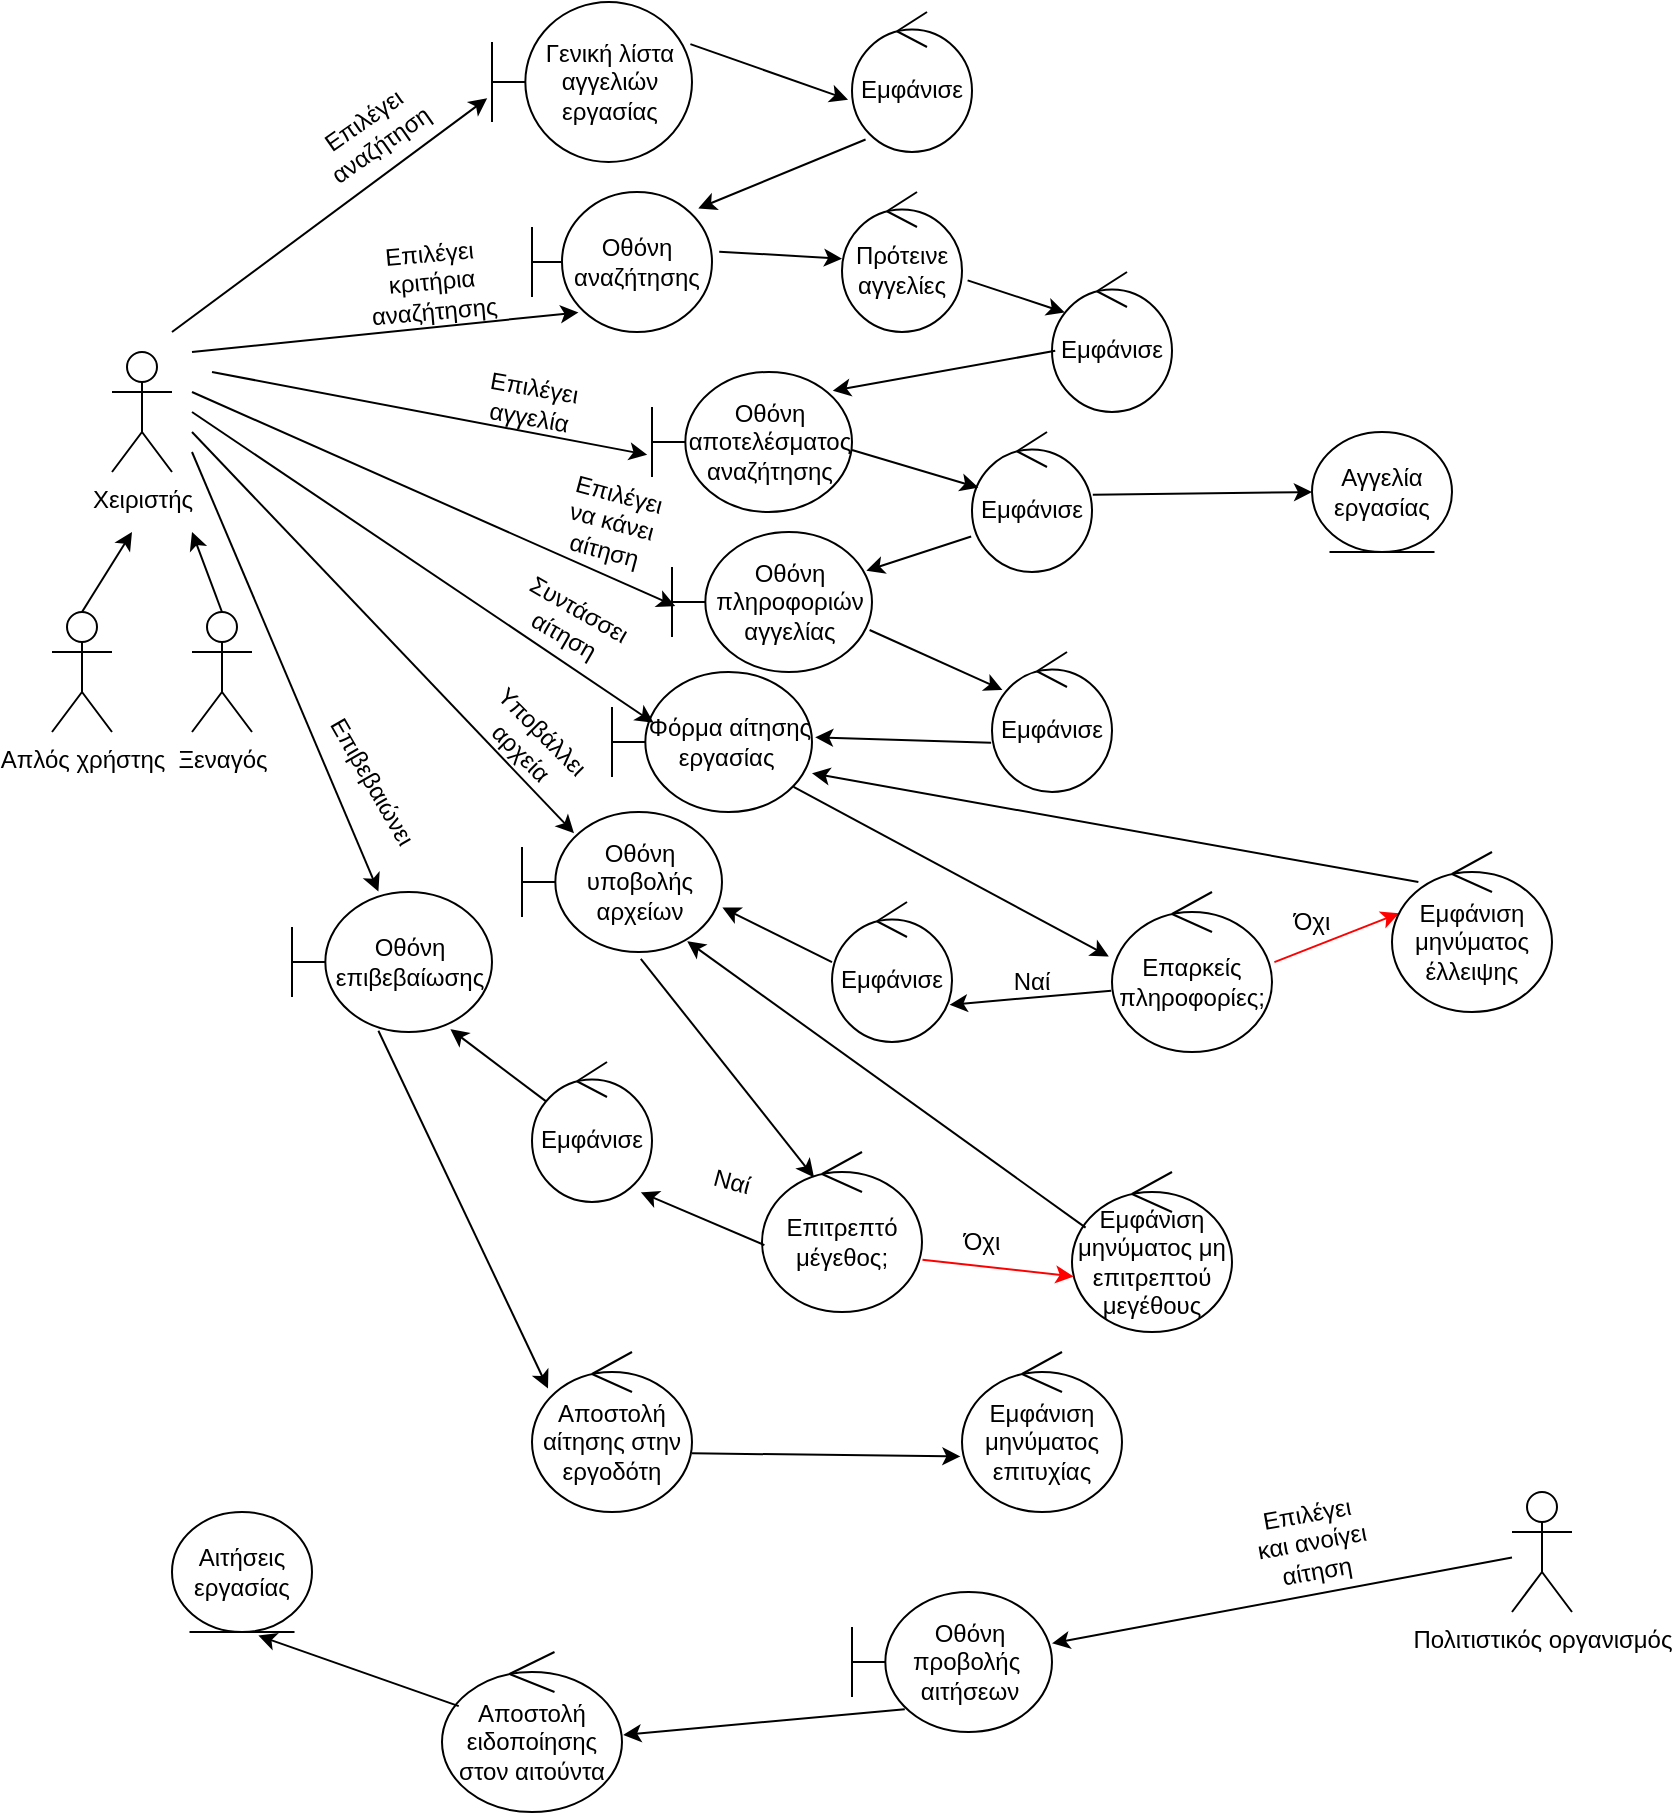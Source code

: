 <mxfile version="21.1.8" type="device">
  <diagram name="Page-1" id="0aiQ6ex3RMSGMbCF1up-">
    <mxGraphModel dx="1050" dy="549" grid="1" gridSize="10" guides="1" tooltips="1" connect="1" arrows="1" fold="1" page="1" pageScale="1" pageWidth="850" pageHeight="1100" math="0" shadow="0">
      <root>
        <mxCell id="0" />
        <mxCell id="1" parent="0" />
        <mxCell id="RaWvP45I63PbRP-h_8LK-1" value="Χειριστής" style="shape=umlActor;verticalLabelPosition=bottom;verticalAlign=top;html=1;" vertex="1" parent="1">
          <mxGeometry x="60" y="180" width="30" height="60" as="geometry" />
        </mxCell>
        <mxCell id="RaWvP45I63PbRP-h_8LK-2" value="Απλός χρήστης" style="shape=umlActor;verticalLabelPosition=bottom;verticalAlign=top;html=1;" vertex="1" parent="1">
          <mxGeometry x="30" y="310" width="30" height="60" as="geometry" />
        </mxCell>
        <mxCell id="RaWvP45I63PbRP-h_8LK-3" value="Ξεναγός" style="shape=umlActor;verticalLabelPosition=bottom;verticalAlign=top;html=1;" vertex="1" parent="1">
          <mxGeometry x="100" y="310" width="30" height="60" as="geometry" />
        </mxCell>
        <mxCell id="RaWvP45I63PbRP-h_8LK-8" value="" style="endArrow=classic;html=1;rounded=0;exitX=0.5;exitY=0;exitDx=0;exitDy=0;exitPerimeter=0;" edge="1" parent="1" source="RaWvP45I63PbRP-h_8LK-2">
          <mxGeometry width="50" height="50" relative="1" as="geometry">
            <mxPoint x="400" y="310" as="sourcePoint" />
            <mxPoint x="70" y="270" as="targetPoint" />
          </mxGeometry>
        </mxCell>
        <mxCell id="RaWvP45I63PbRP-h_8LK-9" value="" style="endArrow=classic;html=1;rounded=0;exitX=0.5;exitY=0;exitDx=0;exitDy=0;exitPerimeter=0;" edge="1" parent="1" source="RaWvP45I63PbRP-h_8LK-3">
          <mxGeometry width="50" height="50" relative="1" as="geometry">
            <mxPoint x="400" y="310" as="sourcePoint" />
            <mxPoint x="100" y="270" as="targetPoint" />
          </mxGeometry>
        </mxCell>
        <mxCell id="RaWvP45I63PbRP-h_8LK-10" value="Οθόνη αναζήτησης" style="shape=umlBoundary;whiteSpace=wrap;html=1;" vertex="1" parent="1">
          <mxGeometry x="270" y="100" width="90" height="70" as="geometry" />
        </mxCell>
        <mxCell id="RaWvP45I63PbRP-h_8LK-11" value="Γενική λίστα αγγελιών εργασίας" style="shape=umlBoundary;whiteSpace=wrap;html=1;" vertex="1" parent="1">
          <mxGeometry x="250" y="5" width="100" height="80" as="geometry" />
        </mxCell>
        <mxCell id="RaWvP45I63PbRP-h_8LK-12" value="" style="endArrow=classic;html=1;rounded=0;entryX=-0.024;entryY=0.602;entryDx=0;entryDy=0;entryPerimeter=0;" edge="1" parent="1" target="RaWvP45I63PbRP-h_8LK-11">
          <mxGeometry width="50" height="50" relative="1" as="geometry">
            <mxPoint x="90" y="170" as="sourcePoint" />
            <mxPoint x="450" y="250" as="targetPoint" />
          </mxGeometry>
        </mxCell>
        <mxCell id="RaWvP45I63PbRP-h_8LK-13" value="Επιλέγει αναζήτηση" style="text;html=1;strokeColor=none;fillColor=none;align=center;verticalAlign=middle;whiteSpace=wrap;rounded=0;rotation=-35;" vertex="1" parent="1">
          <mxGeometry x="160" y="55" width="60" height="30" as="geometry" />
        </mxCell>
        <mxCell id="RaWvP45I63PbRP-h_8LK-14" value="Εμφάνισε" style="ellipse;shape=umlControl;whiteSpace=wrap;html=1;" vertex="1" parent="1">
          <mxGeometry x="430" y="10" width="60" height="70" as="geometry" />
        </mxCell>
        <mxCell id="RaWvP45I63PbRP-h_8LK-15" value="" style="endArrow=classic;html=1;rounded=0;exitX=0.992;exitY=0.263;exitDx=0;exitDy=0;exitPerimeter=0;entryX=-0.033;entryY=0.626;entryDx=0;entryDy=0;entryPerimeter=0;" edge="1" parent="1" source="RaWvP45I63PbRP-h_8LK-11" target="RaWvP45I63PbRP-h_8LK-14">
          <mxGeometry width="50" height="50" relative="1" as="geometry">
            <mxPoint x="400" y="300" as="sourcePoint" />
            <mxPoint x="450" y="250" as="targetPoint" />
          </mxGeometry>
        </mxCell>
        <mxCell id="RaWvP45I63PbRP-h_8LK-16" value="" style="endArrow=classic;html=1;rounded=0;exitX=0.113;exitY=0.911;exitDx=0;exitDy=0;exitPerimeter=0;entryX=0.924;entryY=0.117;entryDx=0;entryDy=0;entryPerimeter=0;" edge="1" parent="1" source="RaWvP45I63PbRP-h_8LK-14" target="RaWvP45I63PbRP-h_8LK-10">
          <mxGeometry width="50" height="50" relative="1" as="geometry">
            <mxPoint x="400" y="300" as="sourcePoint" />
            <mxPoint x="450" y="250" as="targetPoint" />
          </mxGeometry>
        </mxCell>
        <mxCell id="RaWvP45I63PbRP-h_8LK-17" value="" style="endArrow=classic;html=1;rounded=0;entryX=0.258;entryY=0.86;entryDx=0;entryDy=0;entryPerimeter=0;" edge="1" parent="1" target="RaWvP45I63PbRP-h_8LK-10">
          <mxGeometry width="50" height="50" relative="1" as="geometry">
            <mxPoint x="100" y="180" as="sourcePoint" />
            <mxPoint x="450" y="250" as="targetPoint" />
          </mxGeometry>
        </mxCell>
        <mxCell id="RaWvP45I63PbRP-h_8LK-18" value="Επιλέγει κριτήρια αναζήτησης" style="text;html=1;strokeColor=none;fillColor=none;align=center;verticalAlign=middle;whiteSpace=wrap;rounded=0;rotation=-5;" vertex="1" parent="1">
          <mxGeometry x="190" y="130" width="60" height="30" as="geometry" />
        </mxCell>
        <mxCell id="RaWvP45I63PbRP-h_8LK-19" value="Πρότεινε αγγελίες" style="ellipse;shape=umlControl;whiteSpace=wrap;html=1;" vertex="1" parent="1">
          <mxGeometry x="425" y="100" width="60" height="70" as="geometry" />
        </mxCell>
        <mxCell id="RaWvP45I63PbRP-h_8LK-20" value="" style="endArrow=classic;html=1;rounded=0;exitX=1.04;exitY=0.426;exitDx=0;exitDy=0;exitPerimeter=0;" edge="1" parent="1" source="RaWvP45I63PbRP-h_8LK-10" target="RaWvP45I63PbRP-h_8LK-19">
          <mxGeometry width="50" height="50" relative="1" as="geometry">
            <mxPoint x="400" y="280" as="sourcePoint" />
            <mxPoint x="450" y="230" as="targetPoint" />
          </mxGeometry>
        </mxCell>
        <mxCell id="RaWvP45I63PbRP-h_8LK-21" value="Εμφάνισε" style="ellipse;shape=umlControl;whiteSpace=wrap;html=1;" vertex="1" parent="1">
          <mxGeometry x="530" y="140" width="60" height="70" as="geometry" />
        </mxCell>
        <mxCell id="RaWvP45I63PbRP-h_8LK-22" value="Οθόνη αποτελέσματος αναζήτησης" style="shape=umlBoundary;whiteSpace=wrap;html=1;" vertex="1" parent="1">
          <mxGeometry x="330" y="190" width="100" height="70" as="geometry" />
        </mxCell>
        <mxCell id="RaWvP45I63PbRP-h_8LK-23" value="" style="endArrow=classic;html=1;rounded=0;entryX=0.107;entryY=0.289;entryDx=0;entryDy=0;entryPerimeter=0;exitX=1.047;exitY=0.631;exitDx=0;exitDy=0;exitPerimeter=0;" edge="1" parent="1" source="RaWvP45I63PbRP-h_8LK-19" target="RaWvP45I63PbRP-h_8LK-21">
          <mxGeometry width="50" height="50" relative="1" as="geometry">
            <mxPoint x="400" y="270" as="sourcePoint" />
            <mxPoint x="450" y="220" as="targetPoint" />
          </mxGeometry>
        </mxCell>
        <mxCell id="RaWvP45I63PbRP-h_8LK-24" value="" style="endArrow=classic;html=1;rounded=0;entryX=-0.024;entryY=0.591;entryDx=0;entryDy=0;entryPerimeter=0;" edge="1" parent="1" target="RaWvP45I63PbRP-h_8LK-22">
          <mxGeometry width="50" height="50" relative="1" as="geometry">
            <mxPoint x="110" y="190" as="sourcePoint" />
            <mxPoint x="450" y="220" as="targetPoint" />
          </mxGeometry>
        </mxCell>
        <mxCell id="RaWvP45I63PbRP-h_8LK-25" value="Επιλέγει αγγελία" style="text;html=1;strokeColor=none;fillColor=none;align=center;verticalAlign=middle;whiteSpace=wrap;rounded=0;rotation=10;" vertex="1" parent="1">
          <mxGeometry x="240" y="190" width="60" height="30" as="geometry" />
        </mxCell>
        <mxCell id="RaWvP45I63PbRP-h_8LK-26" value="Εμφάνισε" style="ellipse;shape=umlControl;whiteSpace=wrap;html=1;" vertex="1" parent="1">
          <mxGeometry x="490" y="220" width="60" height="70" as="geometry" />
        </mxCell>
        <mxCell id="RaWvP45I63PbRP-h_8LK-27" value="" style="endArrow=classic;html=1;rounded=0;entryX=0.053;entryY=0.397;entryDx=0;entryDy=0;entryPerimeter=0;exitX=1;exitY=0.557;exitDx=0;exitDy=0;exitPerimeter=0;" edge="1" parent="1" source="RaWvP45I63PbRP-h_8LK-22" target="RaWvP45I63PbRP-h_8LK-26">
          <mxGeometry width="50" height="50" relative="1" as="geometry">
            <mxPoint x="400" y="260" as="sourcePoint" />
            <mxPoint x="450" y="210" as="targetPoint" />
          </mxGeometry>
        </mxCell>
        <mxCell id="RaWvP45I63PbRP-h_8LK-28" value="Οθόνη πληροφοριών αγγελίας" style="shape=umlBoundary;whiteSpace=wrap;html=1;" vertex="1" parent="1">
          <mxGeometry x="340" y="270" width="100" height="70" as="geometry" />
        </mxCell>
        <mxCell id="RaWvP45I63PbRP-h_8LK-29" value="" style="endArrow=classic;html=1;rounded=0;entryX=0.016;entryY=0.529;entryDx=0;entryDy=0;entryPerimeter=0;" edge="1" parent="1" target="RaWvP45I63PbRP-h_8LK-28">
          <mxGeometry width="50" height="50" relative="1" as="geometry">
            <mxPoint x="100" y="200" as="sourcePoint" />
            <mxPoint x="350" y="335" as="targetPoint" />
          </mxGeometry>
        </mxCell>
        <mxCell id="RaWvP45I63PbRP-h_8LK-30" value="Αγγελία εργασίας" style="ellipse;shape=umlEntity;whiteSpace=wrap;html=1;" vertex="1" parent="1">
          <mxGeometry x="660" y="220" width="70" height="60" as="geometry" />
        </mxCell>
        <mxCell id="RaWvP45I63PbRP-h_8LK-31" value="" style="endArrow=classic;html=1;rounded=0;entryX=0;entryY=0.5;entryDx=0;entryDy=0;exitX=1.007;exitY=0.449;exitDx=0;exitDy=0;exitPerimeter=0;" edge="1" parent="1" source="RaWvP45I63PbRP-h_8LK-26" target="RaWvP45I63PbRP-h_8LK-30">
          <mxGeometry width="50" height="50" relative="1" as="geometry">
            <mxPoint x="400" y="260" as="sourcePoint" />
            <mxPoint x="450" y="210" as="targetPoint" />
          </mxGeometry>
        </mxCell>
        <mxCell id="RaWvP45I63PbRP-h_8LK-32" value="" style="endArrow=classic;html=1;rounded=0;exitX=-0.007;exitY=0.746;exitDx=0;exitDy=0;exitPerimeter=0;entryX=0.972;entryY=0.277;entryDx=0;entryDy=0;entryPerimeter=0;" edge="1" parent="1" source="RaWvP45I63PbRP-h_8LK-26" target="RaWvP45I63PbRP-h_8LK-28">
          <mxGeometry width="50" height="50" relative="1" as="geometry">
            <mxPoint x="400" y="260" as="sourcePoint" />
            <mxPoint x="450" y="210" as="targetPoint" />
          </mxGeometry>
        </mxCell>
        <mxCell id="RaWvP45I63PbRP-h_8LK-33" value="Επιλέγει να κάνει αίτηση" style="text;html=1;strokeColor=none;fillColor=none;align=center;verticalAlign=middle;whiteSpace=wrap;rounded=0;rotation=15;" vertex="1" parent="1">
          <mxGeometry x="280" y="250" width="60" height="30" as="geometry" />
        </mxCell>
        <mxCell id="RaWvP45I63PbRP-h_8LK-34" value="Εμφάνισε" style="ellipse;shape=umlControl;whiteSpace=wrap;html=1;" vertex="1" parent="1">
          <mxGeometry x="500" y="330" width="60" height="70" as="geometry" />
        </mxCell>
        <mxCell id="RaWvP45I63PbRP-h_8LK-35" value="Φόρμα αίτησης εργασίας&amp;nbsp;" style="shape=umlBoundary;whiteSpace=wrap;html=1;" vertex="1" parent="1">
          <mxGeometry x="310" y="340" width="100" height="70" as="geometry" />
        </mxCell>
        <mxCell id="RaWvP45I63PbRP-h_8LK-36" value="" style="endArrow=classic;html=1;rounded=0;exitX=0.988;exitY=0.7;exitDx=0;exitDy=0;exitPerimeter=0;entryX=0.087;entryY=0.271;entryDx=0;entryDy=0;entryPerimeter=0;" edge="1" parent="1" source="RaWvP45I63PbRP-h_8LK-28" target="RaWvP45I63PbRP-h_8LK-34">
          <mxGeometry width="50" height="50" relative="1" as="geometry">
            <mxPoint x="400" y="240" as="sourcePoint" />
            <mxPoint x="450" y="190" as="targetPoint" />
          </mxGeometry>
        </mxCell>
        <mxCell id="RaWvP45I63PbRP-h_8LK-37" value="" style="endArrow=classic;html=1;rounded=0;exitX=-0.007;exitY=0.649;exitDx=0;exitDy=0;exitPerimeter=0;entryX=1.016;entryY=0.466;entryDx=0;entryDy=0;entryPerimeter=0;" edge="1" parent="1" source="RaWvP45I63PbRP-h_8LK-34" target="RaWvP45I63PbRP-h_8LK-35">
          <mxGeometry width="50" height="50" relative="1" as="geometry">
            <mxPoint x="400" y="240" as="sourcePoint" />
            <mxPoint x="450" y="190" as="targetPoint" />
          </mxGeometry>
        </mxCell>
        <mxCell id="RaWvP45I63PbRP-h_8LK-38" value="" style="endArrow=classic;html=1;rounded=0;entryX=0.208;entryY=0.363;entryDx=0;entryDy=0;entryPerimeter=0;" edge="1" parent="1" target="RaWvP45I63PbRP-h_8LK-35">
          <mxGeometry width="50" height="50" relative="1" as="geometry">
            <mxPoint x="100" y="210" as="sourcePoint" />
            <mxPoint x="450" y="190" as="targetPoint" />
            <Array as="points" />
          </mxGeometry>
        </mxCell>
        <mxCell id="RaWvP45I63PbRP-h_8LK-39" value="Συντάσσει αίτηση" style="text;html=1;strokeColor=none;fillColor=none;align=center;verticalAlign=middle;whiteSpace=wrap;rounded=0;rotation=30;" vertex="1" parent="1">
          <mxGeometry x="260" y="300" width="60" height="30" as="geometry" />
        </mxCell>
        <mxCell id="RaWvP45I63PbRP-h_8LK-41" value="Επαρκείς πληροφορίες;" style="ellipse;shape=umlControl;whiteSpace=wrap;html=1;" vertex="1" parent="1">
          <mxGeometry x="560" y="450" width="80" height="80" as="geometry" />
        </mxCell>
        <mxCell id="RaWvP45I63PbRP-h_8LK-42" value="" style="endArrow=classic;html=1;rounded=0;exitX=0.908;exitY=0.82;exitDx=0;exitDy=0;exitPerimeter=0;entryX=-0.02;entryY=0.403;entryDx=0;entryDy=0;entryPerimeter=0;" edge="1" parent="1" source="RaWvP45I63PbRP-h_8LK-35" target="RaWvP45I63PbRP-h_8LK-41">
          <mxGeometry width="50" height="50" relative="1" as="geometry">
            <mxPoint x="400" y="370" as="sourcePoint" />
            <mxPoint x="450" y="320" as="targetPoint" />
          </mxGeometry>
        </mxCell>
        <mxCell id="RaWvP45I63PbRP-h_8LK-43" value="" style="endArrow=classic;html=1;rounded=0;exitX=-0.005;exitY=0.617;exitDx=0;exitDy=0;exitPerimeter=0;entryX=0.98;entryY=0.734;entryDx=0;entryDy=0;entryPerimeter=0;" edge="1" parent="1" source="RaWvP45I63PbRP-h_8LK-41" target="RaWvP45I63PbRP-h_8LK-44">
          <mxGeometry width="50" height="50" relative="1" as="geometry">
            <mxPoint x="400" y="370" as="sourcePoint" />
            <mxPoint x="420" y="550" as="targetPoint" />
          </mxGeometry>
        </mxCell>
        <mxCell id="RaWvP45I63PbRP-h_8LK-44" value="Εμφάνισε" style="ellipse;shape=umlControl;whiteSpace=wrap;html=1;" vertex="1" parent="1">
          <mxGeometry x="420" y="455" width="60" height="70" as="geometry" />
        </mxCell>
        <mxCell id="RaWvP45I63PbRP-h_8LK-45" value="" style="endArrow=classic;html=1;rounded=0;exitX=0.027;exitY=0.563;exitDx=0;exitDy=0;exitPerimeter=0;entryX=0.904;entryY=0.134;entryDx=0;entryDy=0;entryPerimeter=0;" edge="1" parent="1" source="RaWvP45I63PbRP-h_8LK-21" target="RaWvP45I63PbRP-h_8LK-22">
          <mxGeometry width="50" height="50" relative="1" as="geometry">
            <mxPoint x="400" y="280" as="sourcePoint" />
            <mxPoint x="450" y="230" as="targetPoint" />
          </mxGeometry>
        </mxCell>
        <mxCell id="RaWvP45I63PbRP-h_8LK-46" value="Ναί" style="text;html=1;strokeColor=none;fillColor=none;align=center;verticalAlign=middle;whiteSpace=wrap;rounded=0;" vertex="1" parent="1">
          <mxGeometry x="490" y="480" width="60" height="30" as="geometry" />
        </mxCell>
        <mxCell id="RaWvP45I63PbRP-h_8LK-48" value="Οθόνη υποβολής αρχείων" style="shape=umlBoundary;whiteSpace=wrap;html=1;" vertex="1" parent="1">
          <mxGeometry x="265" y="410" width="100" height="70" as="geometry" />
        </mxCell>
        <mxCell id="RaWvP45I63PbRP-h_8LK-49" value="" style="endArrow=classic;html=1;rounded=0;entryX=0.26;entryY=0.151;entryDx=0;entryDy=0;entryPerimeter=0;" edge="1" parent="1" target="RaWvP45I63PbRP-h_8LK-48">
          <mxGeometry width="50" height="50" relative="1" as="geometry">
            <mxPoint x="100" y="220" as="sourcePoint" />
            <mxPoint x="450" y="330" as="targetPoint" />
          </mxGeometry>
        </mxCell>
        <mxCell id="RaWvP45I63PbRP-h_8LK-50" value="Υποβάλλει αρχεία" style="text;html=1;strokeColor=none;fillColor=none;align=center;verticalAlign=middle;whiteSpace=wrap;rounded=0;rotation=45;" vertex="1" parent="1">
          <mxGeometry x="240" y="360" width="60" height="30" as="geometry" />
        </mxCell>
        <mxCell id="RaWvP45I63PbRP-h_8LK-51" value="" style="endArrow=classic;html=1;rounded=0;exitX=0;exitY=0.429;exitDx=0;exitDy=0;exitPerimeter=0;entryX=1.002;entryY=0.683;entryDx=0;entryDy=0;entryPerimeter=0;" edge="1" parent="1" source="RaWvP45I63PbRP-h_8LK-44" target="RaWvP45I63PbRP-h_8LK-48">
          <mxGeometry width="50" height="50" relative="1" as="geometry">
            <mxPoint x="400" y="370" as="sourcePoint" />
            <mxPoint x="360" y="450" as="targetPoint" />
          </mxGeometry>
        </mxCell>
        <mxCell id="RaWvP45I63PbRP-h_8LK-52" value="Επιτρεπτό μέγεθος;" style="ellipse;shape=umlControl;whiteSpace=wrap;html=1;" vertex="1" parent="1">
          <mxGeometry x="385" y="580" width="80" height="80" as="geometry" />
        </mxCell>
        <mxCell id="RaWvP45I63PbRP-h_8LK-53" value="" style="endArrow=classic;html=1;rounded=0;exitX=0.594;exitY=1.049;exitDx=0;exitDy=0;exitPerimeter=0;entryX=0.325;entryY=0.158;entryDx=0;entryDy=0;entryPerimeter=0;" edge="1" parent="1" source="RaWvP45I63PbRP-h_8LK-48" target="RaWvP45I63PbRP-h_8LK-52">
          <mxGeometry width="50" height="50" relative="1" as="geometry">
            <mxPoint x="400" y="390" as="sourcePoint" />
            <mxPoint x="450" y="340" as="targetPoint" />
          </mxGeometry>
        </mxCell>
        <mxCell id="RaWvP45I63PbRP-h_8LK-55" value="Οθόνη επιβεβαίωσης" style="shape=umlBoundary;whiteSpace=wrap;html=1;" vertex="1" parent="1">
          <mxGeometry x="150" y="450" width="100" height="70" as="geometry" />
        </mxCell>
        <mxCell id="RaWvP45I63PbRP-h_8LK-56" value="Εμφάνισε" style="ellipse;shape=umlControl;whiteSpace=wrap;html=1;" vertex="1" parent="1">
          <mxGeometry x="270" y="535" width="60" height="70" as="geometry" />
        </mxCell>
        <mxCell id="RaWvP45I63PbRP-h_8LK-57" value="" style="endArrow=classic;html=1;rounded=0;exitX=0.015;exitY=0.582;exitDx=0;exitDy=0;exitPerimeter=0;entryX=0.907;entryY=0.931;entryDx=0;entryDy=0;entryPerimeter=0;" edge="1" parent="1" source="RaWvP45I63PbRP-h_8LK-52" target="RaWvP45I63PbRP-h_8LK-56">
          <mxGeometry width="50" height="50" relative="1" as="geometry">
            <mxPoint x="400" y="400" as="sourcePoint" />
            <mxPoint x="450" y="350" as="targetPoint" />
          </mxGeometry>
        </mxCell>
        <mxCell id="RaWvP45I63PbRP-h_8LK-58" value="Ναί" style="text;html=1;strokeColor=none;fillColor=none;align=center;verticalAlign=middle;whiteSpace=wrap;rounded=0;rotation=15;" vertex="1" parent="1">
          <mxGeometry x="340" y="580" width="60" height="30" as="geometry" />
        </mxCell>
        <mxCell id="RaWvP45I63PbRP-h_8LK-59" value="" style="endArrow=classic;html=1;rounded=0;exitX=0.12;exitY=0.283;exitDx=0;exitDy=0;exitPerimeter=0;entryX=0.792;entryY=0.98;entryDx=0;entryDy=0;entryPerimeter=0;" edge="1" parent="1" source="RaWvP45I63PbRP-h_8LK-56" target="RaWvP45I63PbRP-h_8LK-55">
          <mxGeometry width="50" height="50" relative="1" as="geometry">
            <mxPoint x="400" y="400" as="sourcePoint" />
            <mxPoint x="450" y="350" as="targetPoint" />
          </mxGeometry>
        </mxCell>
        <mxCell id="RaWvP45I63PbRP-h_8LK-60" value="" style="endArrow=classic;html=1;rounded=0;entryX=0.432;entryY=-0.003;entryDx=0;entryDy=0;entryPerimeter=0;" edge="1" parent="1" target="RaWvP45I63PbRP-h_8LK-55">
          <mxGeometry width="50" height="50" relative="1" as="geometry">
            <mxPoint x="100" y="230" as="sourcePoint" />
            <mxPoint x="450" y="350" as="targetPoint" />
          </mxGeometry>
        </mxCell>
        <mxCell id="RaWvP45I63PbRP-h_8LK-61" value="Επιβεβαιώνει" style="text;html=1;strokeColor=none;fillColor=none;align=center;verticalAlign=middle;whiteSpace=wrap;rounded=0;rotation=60;" vertex="1" parent="1">
          <mxGeometry x="160" y="380" width="60" height="30" as="geometry" />
        </mxCell>
        <mxCell id="RaWvP45I63PbRP-h_8LK-62" value="Αποστολή αίτησης στην εργοδότη" style="ellipse;shape=umlControl;whiteSpace=wrap;html=1;" vertex="1" parent="1">
          <mxGeometry x="270" y="680" width="80" height="80" as="geometry" />
        </mxCell>
        <mxCell id="RaWvP45I63PbRP-h_8LK-63" value="" style="endArrow=classic;html=1;rounded=0;exitX=0.432;exitY=0.991;exitDx=0;exitDy=0;exitPerimeter=0;entryX=0.1;entryY=0.228;entryDx=0;entryDy=0;entryPerimeter=0;" edge="1" parent="1" source="RaWvP45I63PbRP-h_8LK-55" target="RaWvP45I63PbRP-h_8LK-62">
          <mxGeometry width="50" height="50" relative="1" as="geometry">
            <mxPoint x="400" y="540" as="sourcePoint" />
            <mxPoint x="450" y="490" as="targetPoint" />
          </mxGeometry>
        </mxCell>
        <mxCell id="RaWvP45I63PbRP-h_8LK-64" value="Εμφάνιση μηνύματος επιτυχίας" style="ellipse;shape=umlControl;whiteSpace=wrap;html=1;" vertex="1" parent="1">
          <mxGeometry x="485" y="680" width="80" height="80" as="geometry" />
        </mxCell>
        <mxCell id="RaWvP45I63PbRP-h_8LK-65" value="" style="endArrow=classic;html=1;rounded=0;exitX=1;exitY=0.633;exitDx=0;exitDy=0;exitPerimeter=0;entryX=-0.01;entryY=0.653;entryDx=0;entryDy=0;entryPerimeter=0;" edge="1" parent="1" source="RaWvP45I63PbRP-h_8LK-62" target="RaWvP45I63PbRP-h_8LK-64">
          <mxGeometry width="50" height="50" relative="1" as="geometry">
            <mxPoint x="400" y="540" as="sourcePoint" />
            <mxPoint x="450" y="490" as="targetPoint" />
          </mxGeometry>
        </mxCell>
        <mxCell id="RaWvP45I63PbRP-h_8LK-66" value="" style="endArrow=classic;html=1;rounded=0;entryX=0.045;entryY=0.383;entryDx=0;entryDy=0;entryPerimeter=0;exitX=1.015;exitY=0.438;exitDx=0;exitDy=0;exitPerimeter=0;strokeColor=#FF0000;" edge="1" parent="1" source="RaWvP45I63PbRP-h_8LK-41" target="RaWvP45I63PbRP-h_8LK-67">
          <mxGeometry width="50" height="50" relative="1" as="geometry">
            <mxPoint x="400" y="480" as="sourcePoint" />
            <mxPoint x="450" y="430" as="targetPoint" />
          </mxGeometry>
        </mxCell>
        <mxCell id="RaWvP45I63PbRP-h_8LK-67" value="Εμφάνιση μηνύματος έλλειψης" style="ellipse;shape=umlControl;whiteSpace=wrap;html=1;" vertex="1" parent="1">
          <mxGeometry x="700" y="430" width="80" height="80" as="geometry" />
        </mxCell>
        <mxCell id="RaWvP45I63PbRP-h_8LK-68" value="Όχι" style="text;html=1;strokeColor=none;fillColor=none;align=center;verticalAlign=middle;whiteSpace=wrap;rounded=0;" vertex="1" parent="1">
          <mxGeometry x="630" y="450" width="60" height="30" as="geometry" />
        </mxCell>
        <mxCell id="RaWvP45I63PbRP-h_8LK-69" value="" style="endArrow=classic;html=1;rounded=0;exitX=0.165;exitY=0.188;exitDx=0;exitDy=0;exitPerimeter=0;entryX=1;entryY=0.723;entryDx=0;entryDy=0;entryPerimeter=0;" edge="1" parent="1" source="RaWvP45I63PbRP-h_8LK-67" target="RaWvP45I63PbRP-h_8LK-35">
          <mxGeometry width="50" height="50" relative="1" as="geometry">
            <mxPoint x="400" y="470" as="sourcePoint" />
            <mxPoint x="450" y="420" as="targetPoint" />
          </mxGeometry>
        </mxCell>
        <mxCell id="RaWvP45I63PbRP-h_8LK-70" value="Εμφάνιση μηνύματος μη επιτρεπτού μεγέθους" style="ellipse;shape=umlControl;whiteSpace=wrap;html=1;" vertex="1" parent="1">
          <mxGeometry x="540" y="590" width="80" height="80" as="geometry" />
        </mxCell>
        <mxCell id="RaWvP45I63PbRP-h_8LK-71" value="" style="endArrow=classic;html=1;rounded=0;entryX=0.01;entryY=0.653;entryDx=0;entryDy=0;entryPerimeter=0;exitX=1.003;exitY=0.673;exitDx=0;exitDy=0;exitPerimeter=0;strokeColor=#FF0000;" edge="1" parent="1" source="RaWvP45I63PbRP-h_8LK-52" target="RaWvP45I63PbRP-h_8LK-70">
          <mxGeometry width="50" height="50" relative="1" as="geometry">
            <mxPoint x="400" y="550" as="sourcePoint" />
            <mxPoint x="450" y="500" as="targetPoint" />
          </mxGeometry>
        </mxCell>
        <mxCell id="RaWvP45I63PbRP-h_8LK-72" value="" style="endArrow=classic;html=1;rounded=0;exitX=0.085;exitY=0.348;exitDx=0;exitDy=0;exitPerimeter=0;entryX=0.826;entryY=0.923;entryDx=0;entryDy=0;entryPerimeter=0;" edge="1" parent="1" source="RaWvP45I63PbRP-h_8LK-70" target="RaWvP45I63PbRP-h_8LK-48">
          <mxGeometry width="50" height="50" relative="1" as="geometry">
            <mxPoint x="400" y="550" as="sourcePoint" />
            <mxPoint x="450" y="500" as="targetPoint" />
          </mxGeometry>
        </mxCell>
        <mxCell id="RaWvP45I63PbRP-h_8LK-73" value="Πολιτιστικός οργανισμός" style="shape=umlActor;verticalLabelPosition=bottom;verticalAlign=top;html=1;" vertex="1" parent="1">
          <mxGeometry x="760" y="750" width="30" height="60" as="geometry" />
        </mxCell>
        <mxCell id="RaWvP45I63PbRP-h_8LK-74" value="Οθόνη προβολής&amp;nbsp; αιτήσεων" style="shape=umlBoundary;whiteSpace=wrap;html=1;" vertex="1" parent="1">
          <mxGeometry x="430" y="800" width="100" height="70" as="geometry" />
        </mxCell>
        <mxCell id="RaWvP45I63PbRP-h_8LK-75" value="" style="endArrow=classic;html=1;rounded=0;" edge="1" parent="1" source="RaWvP45I63PbRP-h_8LK-73" target="RaWvP45I63PbRP-h_8LK-74">
          <mxGeometry width="50" height="50" relative="1" as="geometry">
            <mxPoint x="510" y="760" as="sourcePoint" />
            <mxPoint x="560" y="710" as="targetPoint" />
          </mxGeometry>
        </mxCell>
        <mxCell id="RaWvP45I63PbRP-h_8LK-76" value="Επιλέγει και ανοίγει αίτηση" style="text;html=1;strokeColor=none;fillColor=none;align=center;verticalAlign=middle;whiteSpace=wrap;rounded=0;rotation=-10;" vertex="1" parent="1">
          <mxGeometry x="630" y="760" width="60" height="30" as="geometry" />
        </mxCell>
        <mxCell id="RaWvP45I63PbRP-h_8LK-77" value="Αποστολή ειδοποίησης στον αιτούντα" style="ellipse;shape=umlControl;whiteSpace=wrap;html=1;" vertex="1" parent="1">
          <mxGeometry x="225" y="830" width="90" height="80" as="geometry" />
        </mxCell>
        <mxCell id="RaWvP45I63PbRP-h_8LK-78" value="" style="endArrow=classic;html=1;rounded=0;exitX=0.264;exitY=0.837;exitDx=0;exitDy=0;exitPerimeter=0;entryX=1.007;entryY=0.518;entryDx=0;entryDy=0;entryPerimeter=0;" edge="1" parent="1" source="RaWvP45I63PbRP-h_8LK-74" target="RaWvP45I63PbRP-h_8LK-77">
          <mxGeometry width="50" height="50" relative="1" as="geometry">
            <mxPoint x="510" y="750" as="sourcePoint" />
            <mxPoint x="560" y="700" as="targetPoint" />
          </mxGeometry>
        </mxCell>
        <mxCell id="RaWvP45I63PbRP-h_8LK-79" value="" style="endArrow=classic;html=1;rounded=0;exitX=0.093;exitY=0.338;exitDx=0;exitDy=0;exitPerimeter=0;entryX=0.617;entryY=1.03;entryDx=0;entryDy=0;entryPerimeter=0;" edge="1" parent="1" source="RaWvP45I63PbRP-h_8LK-77" target="RaWvP45I63PbRP-h_8LK-80">
          <mxGeometry width="50" height="50" relative="1" as="geometry">
            <mxPoint x="510" y="750" as="sourcePoint" />
            <mxPoint x="120" y="830" as="targetPoint" />
          </mxGeometry>
        </mxCell>
        <mxCell id="RaWvP45I63PbRP-h_8LK-80" value="Αιτήσεις εργασίας" style="ellipse;shape=umlEntity;whiteSpace=wrap;html=1;" vertex="1" parent="1">
          <mxGeometry x="90" y="760" width="70" height="60" as="geometry" />
        </mxCell>
        <mxCell id="RaWvP45I63PbRP-h_8LK-81" value="Όχι" style="text;html=1;strokeColor=none;fillColor=none;align=center;verticalAlign=middle;whiteSpace=wrap;rounded=0;" vertex="1" parent="1">
          <mxGeometry x="465" y="610" width="60" height="30" as="geometry" />
        </mxCell>
      </root>
    </mxGraphModel>
  </diagram>
</mxfile>

